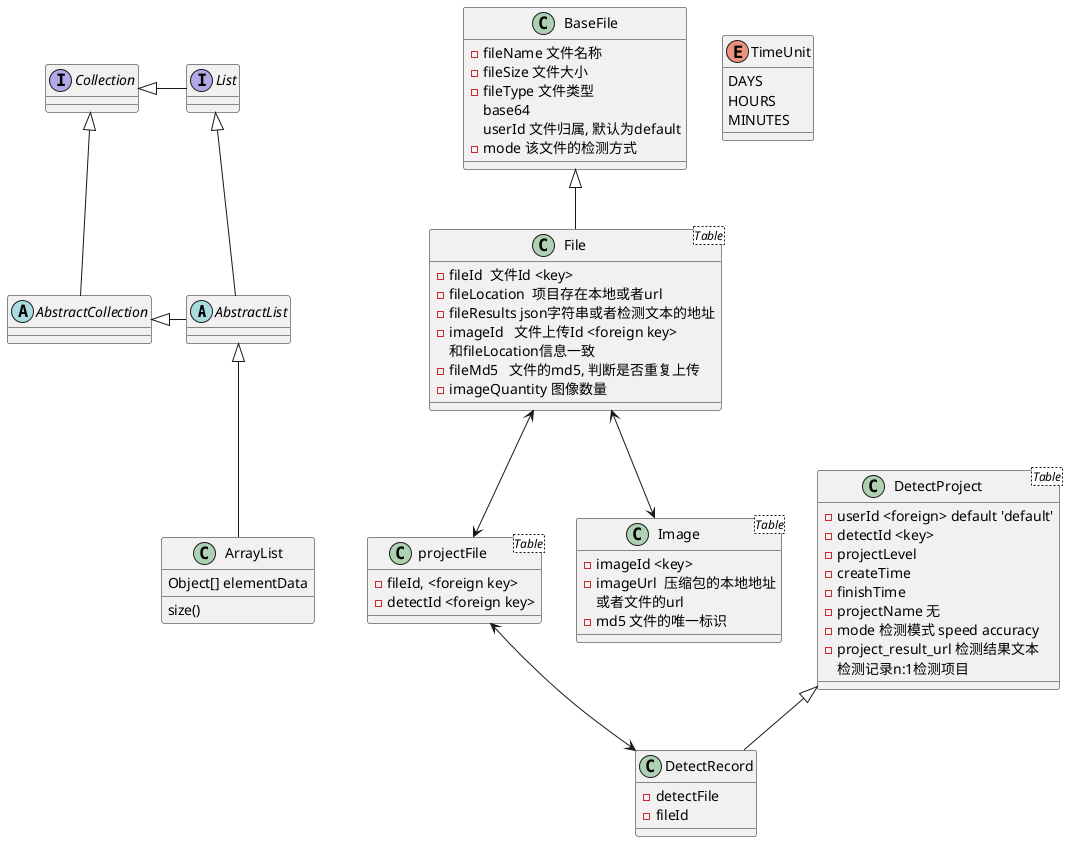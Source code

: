 @startuml
'https://plantuml.com/class-diagram

abstract class AbstractList
abstract AbstractCollection
interface List
interface Collection

List <|-- AbstractList
Collection <|-- AbstractCollection

Collection <|- List
AbstractCollection <|- AbstractList
AbstractList <|-- ArrayList

BaseFile <|-- File
DetectProject <|-- DetectRecord
projectFile <--> DetectRecord
File <--> projectFile
File <--> Image
class ArrayList {
Object[] elementData
size()
}

enum TimeUnit {
DAYS
HOURS
MINUTES
}
class DetectProject<Table>{
-userId <foreign> default 'default'
-detectId <key>
-projectLevel
-createTime
-finishTime
-projectName 无
-mode 检测模式 speed accuracy
-project_result_url 检测结果文本
检测记录n:1检测项目
}
class DetectRecord{
-detectFile
-fileId
}
class BaseFile{
-fileName 文件名称
-fileSize 文件大小
-fileType 文件类型
base64
userId 文件归属, 默认为default
-mode 该文件的检测方式
}
class File<Table>{
-fileId  文件Id <key>
-fileLocation  项目存在本地或者url
-fileResults json字符串或者检测文本的地址
-imageId   文件上传Id <foreign key>
 和fileLocation信息一致
-fileMd5   文件的md5, 判断是否重复上传
-imageQuantity 图像数量
}
class projectFile<Table>{
-fileId, <foreign key>
-detectId <foreign key>
}
class Image<Table> {
-imageId <key>
-imageUrl  压缩包的本地地址
或者文件的url
-md5 文件的唯一标识
}
@enduml